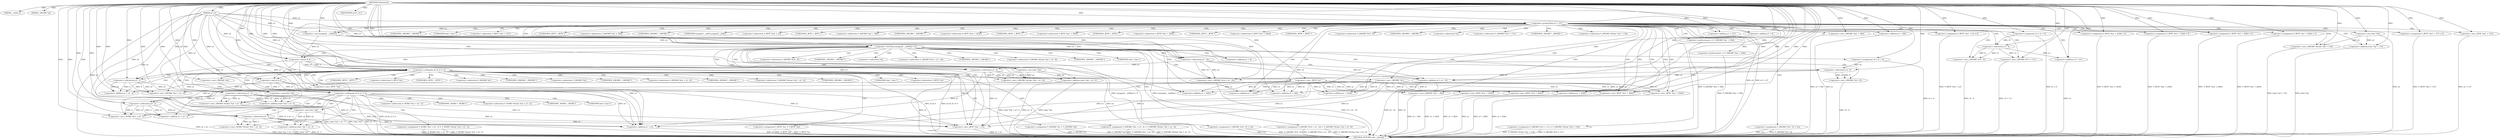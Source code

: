 digraph IGDstartelt {  
"1000103" [label = "(METHOD,IGDstartelt)" ]
"1000324" [label = "(METHOD_RETURN,void __fastcall)" ]
"1000104" [label = "(PARAM,__int64 a1)" ]
"1000105" [label = "(PARAM,_QWORD *a2)" ]
"1000106" [label = "(PARAM,int a3)" ]
"1000111" [label = "(<operator>.greaterThan,a3 > 127)" ]
"1000115" [label = "(<operator>.assignment,v5 = a1 + 8)" ]
"1000117" [label = "(<operator>.addition,a1 + 8)" ]
"1000120" [label = "(<operator>.assignment,*(_QWORD *)(v5 - 8) = *a2)" ]
"1000122" [label = "(<operator>.cast,(_QWORD *)(v5 - 8))" ]
"1000124" [label = "(<operator>.subtraction,v5 - 8)" ]
"1000129" [label = "(<operator>.assignment,*(_QWORD *)(v5 + 111) = *(_QWORD *)((char *)a2 + 119))" ]
"1000131" [label = "(<operator>.cast,(_QWORD *)(v5 + 111))" ]
"1000133" [label = "(<operator>.addition,v5 + 111)" ]
"1000137" [label = "(<operator>.cast,(_QWORD *)((char *)a2 + 119))" ]
"1000139" [label = "(<operator>.addition,(char *)a2 + 119)" ]
"1000140" [label = "(<operator>.cast,(char *)a2)" ]
"1000144" [label = "(<operator>.assignment,*(_BYTE *)(a1 + 127) = 0)" ]
"1000146" [label = "(<operator>.cast,(_BYTE *)(a1 + 127))" ]
"1000148" [label = "(<operator>.addition,a1 + 127)" ]
"1000152" [label = "(<operator>.preIncrement,++*(_DWORD *)(a1 + 384))" ]
"1000154" [label = "(<operator>.cast,(_DWORD *)(a1 + 384))" ]
"1000156" [label = "(<operator>.addition,a1 + 384)" ]
"1000162" [label = "(<operator>.lessThan,(unsigned __int64)a3 < 8)" ]
"1000163" [label = "(<operator>.cast,(unsigned __int64)a3)" ]
"1000169" [label = "(<operator>.notEquals,(a3 & 4) != 0)" ]
"1000170" [label = "(<operator>.and,a3 & 4)" ]
"1000175" [label = "(<operator>.assignment,*(_DWORD *)a1 = *(_DWORD *)a2)" ]
"1000177" [label = "(<operator>.cast,(_DWORD *)a1)" ]
"1000181" [label = "(<operator>.cast,(_DWORD *)a2)" ]
"1000184" [label = "(<operator>.assignment,*(_DWORD *)(a1 + a3 - 4) = *(_DWORD *)((char *)a2 + a3 - 4))" ]
"1000186" [label = "(<operator>.cast,(_DWORD *)(a1 + a3 - 4))" ]
"1000188" [label = "(<operator>.addition,a1 + a3 - 4)" ]
"1000190" [label = "(<operator>.subtraction,a3 - 4)" ]
"1000194" [label = "(<operator>.cast,(_DWORD *)((char *)a2 + a3 - 4))" ]
"1000196" [label = "(<operator>.addition,(char *)a2 + a3 - 4)" ]
"1000197" [label = "(<operator>.cast,(char *)a2)" ]
"1000200" [label = "(<operator>.subtraction,a3 - 4)" ]
"1000205" [label = "(IDENTIFIER,a3,if ( a3 ))" ]
"1000207" [label = "(<operator>.assignment,*(_BYTE *)a1 = *(_BYTE *)a2)" ]
"1000209" [label = "(<operator>.cast,(_BYTE *)a1)" ]
"1000213" [label = "(<operator>.cast,(_BYTE *)a2)" ]
"1000217" [label = "(<operator>.notEquals,(a3 & 2) != 0)" ]
"1000218" [label = "(<operator>.and,a3 & 2)" ]
"1000222" [label = "(<operator>.assignment,*(_WORD *)(a1 + a3 - 2) = *(_WORD *)((char *)a2 + a3 - 2))" ]
"1000224" [label = "(<operator>.cast,(_WORD *)(a1 + a3 - 2))" ]
"1000226" [label = "(<operator>.addition,a1 + a3 - 2)" ]
"1000228" [label = "(<operator>.subtraction,a3 - 2)" ]
"1000232" [label = "(<operator>.cast,(_WORD *)((char *)a2 + a3 - 2))" ]
"1000234" [label = "(<operator>.addition,(char *)a2 + a3 - 2)" ]
"1000235" [label = "(<operator>.cast,(char *)a2)" ]
"1000238" [label = "(<operator>.subtraction,a3 - 2)" ]
"1000243" [label = "(<operator>.assignment,v4 = a1 + 8)" ]
"1000245" [label = "(<operator>.addition,a1 + 8)" ]
"1000248" [label = "(<operator>.assignment,*(_QWORD *)(v4 - 8) = *a2)" ]
"1000250" [label = "(<operator>.cast,(_QWORD *)(v4 - 8))" ]
"1000252" [label = "(<operator>.subtraction,v4 - 8)" ]
"1000257" [label = "(<operator>.assignment,*(_QWORD *)(v4 + a3 - 16) = *(_QWORD *)((char *)a2 + a3 - 8))" ]
"1000259" [label = "(<operator>.cast,(_QWORD *)(v4 + a3 - 16))" ]
"1000261" [label = "(<operator>.addition,v4 + a3 - 16)" ]
"1000263" [label = "(<operator>.subtraction,a3 - 16)" ]
"1000267" [label = "(<operator>.cast,(_QWORD *)((char *)a2 + a3 - 8))" ]
"1000269" [label = "(<operator>.addition,(char *)a2 + a3 - 8)" ]
"1000270" [label = "(<operator>.cast,(char *)a2)" ]
"1000273" [label = "(<operator>.subtraction,a3 - 8)" ]
"1000276" [label = "(<operator>.assignment,*(_BYTE *)(a1 + a3) = 0)" ]
"1000278" [label = "(<operator>.cast,(_BYTE *)(a1 + a3))" ]
"1000280" [label = "(<operator>.addition,a1 + a3)" ]
"1000284" [label = "(<operator>.preIncrement,++*(_DWORD *)(a1 + 384))" ]
"1000286" [label = "(<operator>.cast,(_DWORD *)(a1 + 384))" ]
"1000288" [label = "(<operator>.addition,a1 + 384)" ]
"1000292" [label = "(<operator>.assignment,*(_BYTE *)(a1 + 2436) = 0)" ]
"1000294" [label = "(<operator>.cast,(_BYTE *)(a1 + 2436))" ]
"1000296" [label = "(<operator>.addition,a1 + 2436)" ]
"1000300" [label = "(<operator>.assignment,*(_BYTE *)(a1 + 2564) = 0)" ]
"1000302" [label = "(<operator>.cast,(_BYTE *)(a1 + 2564))" ]
"1000304" [label = "(<operator>.addition,a1 + 2564)" ]
"1000308" [label = "(<operator>.assignment,*(_BYTE *)(a1 + 2692) = 0)" ]
"1000310" [label = "(<operator>.cast,(_BYTE *)(a1 + 2692))" ]
"1000312" [label = "(<operator>.addition,a1 + 2692)" ]
"1000316" [label = "(<operator>.assignment,*(_BYTE *)(a1 + 2820) = 0)" ]
"1000318" [label = "(<operator>.cast,(_BYTE *)(a1 + 2820))" ]
"1000320" [label = "(<operator>.addition,a1 + 2820)" ]
"1000121" [label = "(<operator>.indirection,*(_QWORD *)(v5 - 8))" ]
"1000123" [label = "(UNKNOWN,_QWORD *,_QWORD *)" ]
"1000127" [label = "(<operator>.indirection,*a2)" ]
"1000130" [label = "(<operator>.indirection,*(_QWORD *)(v5 + 111))" ]
"1000132" [label = "(UNKNOWN,_QWORD *,_QWORD *)" ]
"1000136" [label = "(<operator>.indirection,*(_QWORD *)((char *)a2 + 119))" ]
"1000138" [label = "(UNKNOWN,_QWORD *,_QWORD *)" ]
"1000141" [label = "(UNKNOWN,char *,char *)" ]
"1000145" [label = "(<operator>.indirection,*(_BYTE *)(a1 + 127))" ]
"1000147" [label = "(UNKNOWN,_BYTE *,_BYTE *)" ]
"1000153" [label = "(<operator>.indirection,*(_DWORD *)(a1 + 384))" ]
"1000155" [label = "(UNKNOWN,_DWORD *,_DWORD *)" ]
"1000164" [label = "(UNKNOWN,unsigned __int64,unsigned __int64)" ]
"1000176" [label = "(<operator>.indirection,*(_DWORD *)a1)" ]
"1000178" [label = "(UNKNOWN,_DWORD *,_DWORD *)" ]
"1000180" [label = "(<operator>.indirection,*(_DWORD *)a2)" ]
"1000182" [label = "(UNKNOWN,_DWORD *,_DWORD *)" ]
"1000185" [label = "(<operator>.indirection,*(_DWORD *)(a1 + a3 - 4))" ]
"1000187" [label = "(UNKNOWN,_DWORD *,_DWORD *)" ]
"1000193" [label = "(<operator>.indirection,*(_DWORD *)((char *)a2 + a3 - 4))" ]
"1000195" [label = "(UNKNOWN,_DWORD *,_DWORD *)" ]
"1000198" [label = "(UNKNOWN,char *,char *)" ]
"1000208" [label = "(<operator>.indirection,*(_BYTE *)a1)" ]
"1000210" [label = "(UNKNOWN,_BYTE *,_BYTE *)" ]
"1000212" [label = "(<operator>.indirection,*(_BYTE *)a2)" ]
"1000214" [label = "(UNKNOWN,_BYTE *,_BYTE *)" ]
"1000223" [label = "(<operator>.indirection,*(_WORD *)(a1 + a3 - 2))" ]
"1000225" [label = "(UNKNOWN,_WORD *,_WORD *)" ]
"1000231" [label = "(<operator>.indirection,*(_WORD *)((char *)a2 + a3 - 2))" ]
"1000233" [label = "(UNKNOWN,_WORD *,_WORD *)" ]
"1000236" [label = "(UNKNOWN,char *,char *)" ]
"1000249" [label = "(<operator>.indirection,*(_QWORD *)(v4 - 8))" ]
"1000251" [label = "(UNKNOWN,_QWORD *,_QWORD *)" ]
"1000255" [label = "(<operator>.indirection,*a2)" ]
"1000258" [label = "(<operator>.indirection,*(_QWORD *)(v4 + a3 - 16))" ]
"1000260" [label = "(UNKNOWN,_QWORD *,_QWORD *)" ]
"1000266" [label = "(<operator>.indirection,*(_QWORD *)((char *)a2 + a3 - 8))" ]
"1000268" [label = "(UNKNOWN,_QWORD *,_QWORD *)" ]
"1000271" [label = "(UNKNOWN,char *,char *)" ]
"1000277" [label = "(<operator>.indirection,*(_BYTE *)(a1 + a3))" ]
"1000279" [label = "(UNKNOWN,_BYTE *,_BYTE *)" ]
"1000285" [label = "(<operator>.indirection,*(_DWORD *)(a1 + 384))" ]
"1000287" [label = "(UNKNOWN,_DWORD *,_DWORD *)" ]
"1000293" [label = "(<operator>.indirection,*(_BYTE *)(a1 + 2436))" ]
"1000295" [label = "(UNKNOWN,_BYTE *,_BYTE *)" ]
"1000301" [label = "(<operator>.indirection,*(_BYTE *)(a1 + 2564))" ]
"1000303" [label = "(UNKNOWN,_BYTE *,_BYTE *)" ]
"1000309" [label = "(<operator>.indirection,*(_BYTE *)(a1 + 2692))" ]
"1000311" [label = "(UNKNOWN,_BYTE *,_BYTE *)" ]
"1000317" [label = "(<operator>.indirection,*(_BYTE *)(a1 + 2820))" ]
"1000319" [label = "(UNKNOWN,_BYTE *,_BYTE *)" ]
  "1000300" -> "1000324"  [ label = "DDG: *(_BYTE *)(a1 + 2564)"] 
  "1000269" -> "1000324"  [ label = "DDG: a3 - 8"] 
  "1000207" -> "1000324"  [ label = "DDG: *(_BYTE *)a2"] 
  "1000129" -> "1000324"  [ label = "DDG: *(_QWORD *)((char *)a2 + 119)"] 
  "1000217" -> "1000324"  [ label = "DDG: a3 & 2"] 
  "1000196" -> "1000324"  [ label = "DDG: a3 - 4"] 
  "1000115" -> "1000324"  [ label = "DDG: a1 + 8"] 
  "1000197" -> "1000324"  [ label = "DDG: a2"] 
  "1000137" -> "1000324"  [ label = "DDG: (char *)a2 + 119"] 
  "1000120" -> "1000324"  [ label = "DDG: *a2"] 
  "1000162" -> "1000324"  [ label = "DDG: (unsigned __int64)a3"] 
  "1000222" -> "1000324"  [ label = "DDG: *(_WORD *)(a1 + a3 - 2)"] 
  "1000320" -> "1000324"  [ label = "DDG: a1"] 
  "1000267" -> "1000324"  [ label = "DDG: (char *)a2 + a3 - 8"] 
  "1000122" -> "1000324"  [ label = "DDG: v5 - 8"] 
  "1000257" -> "1000324"  [ label = "DDG: *(_QWORD *)(v4 + a3 - 16)"] 
  "1000140" -> "1000324"  [ label = "DDG: a2"] 
  "1000156" -> "1000324"  [ label = "DDG: a1"] 
  "1000217" -> "1000324"  [ label = "DDG: (a3 & 2) != 0"] 
  "1000232" -> "1000324"  [ label = "DDG: (char *)a2 + a3 - 2"] 
  "1000120" -> "1000324"  [ label = "DDG: *(_QWORD *)(v5 - 8)"] 
  "1000129" -> "1000324"  [ label = "DDG: *(_QWORD *)(v5 + 111)"] 
  "1000294" -> "1000324"  [ label = "DDG: a1 + 2436"] 
  "1000270" -> "1000324"  [ label = "DDG: a2"] 
  "1000318" -> "1000324"  [ label = "DDG: a1 + 2820"] 
  "1000133" -> "1000324"  [ label = "DDG: v5"] 
  "1000269" -> "1000324"  [ label = "DDG: (char *)a2"] 
  "1000257" -> "1000324"  [ label = "DDG: *(_QWORD *)((char *)a2 + a3 - 8)"] 
  "1000152" -> "1000324"  [ label = "DDG: *(_DWORD *)(a1 + 384)"] 
  "1000224" -> "1000324"  [ label = "DDG: a1 + a3 - 2"] 
  "1000131" -> "1000324"  [ label = "DDG: v5 + 111"] 
  "1000175" -> "1000324"  [ label = "DDG: *(_DWORD *)a2"] 
  "1000146" -> "1000324"  [ label = "DDG: a1 + 127"] 
  "1000280" -> "1000324"  [ label = "DDG: a3"] 
  "1000213" -> "1000324"  [ label = "DDG: a2"] 
  "1000235" -> "1000324"  [ label = "DDG: a2"] 
  "1000276" -> "1000324"  [ label = "DDG: *(_BYTE *)(a1 + a3)"] 
  "1000261" -> "1000324"  [ label = "DDG: a3 - 16"] 
  "1000302" -> "1000324"  [ label = "DDG: a1 + 2564"] 
  "1000292" -> "1000324"  [ label = "DDG: *(_BYTE *)(a1 + 2436)"] 
  "1000286" -> "1000324"  [ label = "DDG: a1 + 384"] 
  "1000248" -> "1000324"  [ label = "DDG: *a2"] 
  "1000184" -> "1000324"  [ label = "DDG: *(_DWORD *)(a1 + a3 - 4)"] 
  "1000184" -> "1000324"  [ label = "DDG: *(_DWORD *)((char *)a2 + a3 - 4)"] 
  "1000248" -> "1000324"  [ label = "DDG: *(_QWORD *)(v4 - 8)"] 
  "1000259" -> "1000324"  [ label = "DDG: v4 + a3 - 16"] 
  "1000250" -> "1000324"  [ label = "DDG: v4 - 8"] 
  "1000169" -> "1000324"  [ label = "DDG: a3 & 4"] 
  "1000222" -> "1000324"  [ label = "DDG: *(_WORD *)((char *)a2 + a3 - 2)"] 
  "1000316" -> "1000324"  [ label = "DDG: *(_BYTE *)(a1 + 2820)"] 
  "1000186" -> "1000324"  [ label = "DDG: a1 + a3 - 4"] 
  "1000207" -> "1000324"  [ label = "DDG: *(_BYTE *)a1"] 
  "1000278" -> "1000324"  [ label = "DDG: a1 + a3"] 
  "1000154" -> "1000324"  [ label = "DDG: a1 + 384"] 
  "1000175" -> "1000324"  [ label = "DDG: *(_DWORD *)a1"] 
  "1000194" -> "1000324"  [ label = "DDG: (char *)a2 + a3 - 4"] 
  "1000169" -> "1000324"  [ label = "DDG: (a3 & 4) != 0"] 
  "1000139" -> "1000324"  [ label = "DDG: (char *)a2"] 
  "1000144" -> "1000324"  [ label = "DDG: *(_BYTE *)(a1 + 127)"] 
  "1000234" -> "1000324"  [ label = "DDG: a3 - 2"] 
  "1000111" -> "1000324"  [ label = "DDG: a3"] 
  "1000308" -> "1000324"  [ label = "DDG: *(_BYTE *)(a1 + 2692)"] 
  "1000111" -> "1000324"  [ label = "DDG: a3 > 127"] 
  "1000196" -> "1000324"  [ label = "DDG: (char *)a2"] 
  "1000261" -> "1000324"  [ label = "DDG: v4"] 
  "1000243" -> "1000324"  [ label = "DDG: a1 + 8"] 
  "1000310" -> "1000324"  [ label = "DDG: a1 + 2692"] 
  "1000162" -> "1000324"  [ label = "DDG: (unsigned __int64)a3 < 8"] 
  "1000106" -> "1000324"  [ label = "DDG: a3"] 
  "1000234" -> "1000324"  [ label = "DDG: (char *)a2"] 
  "1000284" -> "1000324"  [ label = "DDG: *(_DWORD *)(a1 + 384)"] 
  "1000103" -> "1000104"  [ label = "DDG: "] 
  "1000103" -> "1000105"  [ label = "DDG: "] 
  "1000103" -> "1000106"  [ label = "DDG: "] 
  "1000106" -> "1000111"  [ label = "DDG: a3"] 
  "1000103" -> "1000111"  [ label = "DDG: "] 
  "1000103" -> "1000115"  [ label = "DDG: "] 
  "1000103" -> "1000117"  [ label = "DDG: "] 
  "1000124" -> "1000122"  [ label = "DDG: v5"] 
  "1000124" -> "1000122"  [ label = "DDG: 8"] 
  "1000115" -> "1000124"  [ label = "DDG: v5"] 
  "1000103" -> "1000124"  [ label = "DDG: "] 
  "1000124" -> "1000131"  [ label = "DDG: v5"] 
  "1000103" -> "1000131"  [ label = "DDG: "] 
  "1000124" -> "1000133"  [ label = "DDG: v5"] 
  "1000103" -> "1000133"  [ label = "DDG: "] 
  "1000140" -> "1000137"  [ label = "DDG: a2"] 
  "1000103" -> "1000137"  [ label = "DDG: "] 
  "1000140" -> "1000139"  [ label = "DDG: a2"] 
  "1000103" -> "1000140"  [ label = "DDG: "] 
  "1000103" -> "1000139"  [ label = "DDG: "] 
  "1000103" -> "1000144"  [ label = "DDG: "] 
  "1000103" -> "1000146"  [ label = "DDG: "] 
  "1000103" -> "1000148"  [ label = "DDG: "] 
  "1000103" -> "1000154"  [ label = "DDG: "] 
  "1000103" -> "1000156"  [ label = "DDG: "] 
  "1000163" -> "1000162"  [ label = "DDG: a3"] 
  "1000111" -> "1000163"  [ label = "DDG: a3"] 
  "1000106" -> "1000163"  [ label = "DDG: a3"] 
  "1000103" -> "1000163"  [ label = "DDG: "] 
  "1000103" -> "1000162"  [ label = "DDG: "] 
  "1000170" -> "1000169"  [ label = "DDG: a3"] 
  "1000170" -> "1000169"  [ label = "DDG: 4"] 
  "1000163" -> "1000170"  [ label = "DDG: a3"] 
  "1000106" -> "1000170"  [ label = "DDG: a3"] 
  "1000103" -> "1000170"  [ label = "DDG: "] 
  "1000103" -> "1000169"  [ label = "DDG: "] 
  "1000103" -> "1000177"  [ label = "DDG: "] 
  "1000103" -> "1000181"  [ label = "DDG: "] 
  "1000177" -> "1000186"  [ label = "DDG: a1"] 
  "1000103" -> "1000186"  [ label = "DDG: "] 
  "1000190" -> "1000186"  [ label = "DDG: a3"] 
  "1000190" -> "1000186"  [ label = "DDG: 4"] 
  "1000177" -> "1000188"  [ label = "DDG: a1"] 
  "1000103" -> "1000188"  [ label = "DDG: "] 
  "1000190" -> "1000188"  [ label = "DDG: a3"] 
  "1000190" -> "1000188"  [ label = "DDG: 4"] 
  "1000170" -> "1000190"  [ label = "DDG: a3"] 
  "1000106" -> "1000190"  [ label = "DDG: a3"] 
  "1000103" -> "1000190"  [ label = "DDG: "] 
  "1000197" -> "1000194"  [ label = "DDG: a2"] 
  "1000200" -> "1000194"  [ label = "DDG: a3"] 
  "1000200" -> "1000194"  [ label = "DDG: 4"] 
  "1000197" -> "1000196"  [ label = "DDG: a2"] 
  "1000181" -> "1000197"  [ label = "DDG: a2"] 
  "1000103" -> "1000197"  [ label = "DDG: "] 
  "1000200" -> "1000196"  [ label = "DDG: a3"] 
  "1000200" -> "1000196"  [ label = "DDG: 4"] 
  "1000190" -> "1000200"  [ label = "DDG: a3"] 
  "1000106" -> "1000200"  [ label = "DDG: a3"] 
  "1000103" -> "1000200"  [ label = "DDG: "] 
  "1000103" -> "1000205"  [ label = "DDG: "] 
  "1000103" -> "1000209"  [ label = "DDG: "] 
  "1000103" -> "1000213"  [ label = "DDG: "] 
  "1000218" -> "1000217"  [ label = "DDG: a3"] 
  "1000218" -> "1000217"  [ label = "DDG: 2"] 
  "1000170" -> "1000218"  [ label = "DDG: a3"] 
  "1000106" -> "1000218"  [ label = "DDG: a3"] 
  "1000103" -> "1000218"  [ label = "DDG: "] 
  "1000103" -> "1000217"  [ label = "DDG: "] 
  "1000209" -> "1000224"  [ label = "DDG: a1"] 
  "1000103" -> "1000224"  [ label = "DDG: "] 
  "1000228" -> "1000224"  [ label = "DDG: a3"] 
  "1000228" -> "1000224"  [ label = "DDG: 2"] 
  "1000209" -> "1000226"  [ label = "DDG: a1"] 
  "1000103" -> "1000226"  [ label = "DDG: "] 
  "1000228" -> "1000226"  [ label = "DDG: a3"] 
  "1000228" -> "1000226"  [ label = "DDG: 2"] 
  "1000218" -> "1000228"  [ label = "DDG: a3"] 
  "1000106" -> "1000228"  [ label = "DDG: a3"] 
  "1000103" -> "1000228"  [ label = "DDG: "] 
  "1000235" -> "1000232"  [ label = "DDG: a2"] 
  "1000238" -> "1000232"  [ label = "DDG: a3"] 
  "1000238" -> "1000232"  [ label = "DDG: 2"] 
  "1000235" -> "1000234"  [ label = "DDG: a2"] 
  "1000213" -> "1000235"  [ label = "DDG: a2"] 
  "1000103" -> "1000235"  [ label = "DDG: "] 
  "1000238" -> "1000234"  [ label = "DDG: a3"] 
  "1000238" -> "1000234"  [ label = "DDG: 2"] 
  "1000228" -> "1000238"  [ label = "DDG: a3"] 
  "1000106" -> "1000238"  [ label = "DDG: a3"] 
  "1000103" -> "1000238"  [ label = "DDG: "] 
  "1000103" -> "1000243"  [ label = "DDG: "] 
  "1000103" -> "1000245"  [ label = "DDG: "] 
  "1000252" -> "1000250"  [ label = "DDG: v4"] 
  "1000252" -> "1000250"  [ label = "DDG: 8"] 
  "1000243" -> "1000252"  [ label = "DDG: v4"] 
  "1000103" -> "1000252"  [ label = "DDG: "] 
  "1000252" -> "1000259"  [ label = "DDG: v4"] 
  "1000103" -> "1000259"  [ label = "DDG: "] 
  "1000263" -> "1000259"  [ label = "DDG: a3"] 
  "1000263" -> "1000259"  [ label = "DDG: 16"] 
  "1000252" -> "1000261"  [ label = "DDG: v4"] 
  "1000103" -> "1000261"  [ label = "DDG: "] 
  "1000263" -> "1000261"  [ label = "DDG: a3"] 
  "1000263" -> "1000261"  [ label = "DDG: 16"] 
  "1000163" -> "1000263"  [ label = "DDG: a3"] 
  "1000106" -> "1000263"  [ label = "DDG: a3"] 
  "1000103" -> "1000263"  [ label = "DDG: "] 
  "1000270" -> "1000267"  [ label = "DDG: a2"] 
  "1000273" -> "1000267"  [ label = "DDG: a3"] 
  "1000273" -> "1000267"  [ label = "DDG: 8"] 
  "1000270" -> "1000269"  [ label = "DDG: a2"] 
  "1000103" -> "1000270"  [ label = "DDG: "] 
  "1000273" -> "1000269"  [ label = "DDG: a3"] 
  "1000273" -> "1000269"  [ label = "DDG: 8"] 
  "1000263" -> "1000273"  [ label = "DDG: a3"] 
  "1000106" -> "1000273"  [ label = "DDG: a3"] 
  "1000103" -> "1000273"  [ label = "DDG: "] 
  "1000103" -> "1000276"  [ label = "DDG: "] 
  "1000209" -> "1000278"  [ label = "DDG: a1"] 
  "1000103" -> "1000278"  [ label = "DDG: "] 
  "1000177" -> "1000278"  [ label = "DDG: a1"] 
  "1000238" -> "1000278"  [ label = "DDG: a3"] 
  "1000273" -> "1000278"  [ label = "DDG: a3"] 
  "1000170" -> "1000278"  [ label = "DDG: a3"] 
  "1000200" -> "1000278"  [ label = "DDG: a3"] 
  "1000218" -> "1000278"  [ label = "DDG: a3"] 
  "1000106" -> "1000278"  [ label = "DDG: a3"] 
  "1000209" -> "1000280"  [ label = "DDG: a1"] 
  "1000103" -> "1000280"  [ label = "DDG: "] 
  "1000177" -> "1000280"  [ label = "DDG: a1"] 
  "1000238" -> "1000280"  [ label = "DDG: a3"] 
  "1000273" -> "1000280"  [ label = "DDG: a3"] 
  "1000170" -> "1000280"  [ label = "DDG: a3"] 
  "1000200" -> "1000280"  [ label = "DDG: a3"] 
  "1000218" -> "1000280"  [ label = "DDG: a3"] 
  "1000106" -> "1000280"  [ label = "DDG: a3"] 
  "1000103" -> "1000286"  [ label = "DDG: "] 
  "1000209" -> "1000286"  [ label = "DDG: a1"] 
  "1000177" -> "1000286"  [ label = "DDG: a1"] 
  "1000103" -> "1000288"  [ label = "DDG: "] 
  "1000209" -> "1000288"  [ label = "DDG: a1"] 
  "1000177" -> "1000288"  [ label = "DDG: a1"] 
  "1000103" -> "1000292"  [ label = "DDG: "] 
  "1000103" -> "1000294"  [ label = "DDG: "] 
  "1000209" -> "1000294"  [ label = "DDG: a1"] 
  "1000177" -> "1000294"  [ label = "DDG: a1"] 
  "1000103" -> "1000296"  [ label = "DDG: "] 
  "1000209" -> "1000296"  [ label = "DDG: a1"] 
  "1000177" -> "1000296"  [ label = "DDG: a1"] 
  "1000103" -> "1000300"  [ label = "DDG: "] 
  "1000103" -> "1000302"  [ label = "DDG: "] 
  "1000209" -> "1000302"  [ label = "DDG: a1"] 
  "1000177" -> "1000302"  [ label = "DDG: a1"] 
  "1000103" -> "1000304"  [ label = "DDG: "] 
  "1000209" -> "1000304"  [ label = "DDG: a1"] 
  "1000177" -> "1000304"  [ label = "DDG: a1"] 
  "1000103" -> "1000308"  [ label = "DDG: "] 
  "1000103" -> "1000310"  [ label = "DDG: "] 
  "1000209" -> "1000310"  [ label = "DDG: a1"] 
  "1000177" -> "1000310"  [ label = "DDG: a1"] 
  "1000103" -> "1000312"  [ label = "DDG: "] 
  "1000209" -> "1000312"  [ label = "DDG: a1"] 
  "1000177" -> "1000312"  [ label = "DDG: a1"] 
  "1000103" -> "1000316"  [ label = "DDG: "] 
  "1000103" -> "1000318"  [ label = "DDG: "] 
  "1000209" -> "1000318"  [ label = "DDG: a1"] 
  "1000177" -> "1000318"  [ label = "DDG: a1"] 
  "1000103" -> "1000320"  [ label = "DDG: "] 
  "1000209" -> "1000320"  [ label = "DDG: a1"] 
  "1000177" -> "1000320"  [ label = "DDG: a1"] 
  "1000111" -> "1000127"  [ label = "CDG: "] 
  "1000111" -> "1000124"  [ label = "CDG: "] 
  "1000111" -> "1000123"  [ label = "CDG: "] 
  "1000111" -> "1000122"  [ label = "CDG: "] 
  "1000111" -> "1000121"  [ label = "CDG: "] 
  "1000111" -> "1000120"  [ label = "CDG: "] 
  "1000111" -> "1000117"  [ label = "CDG: "] 
  "1000111" -> "1000115"  [ label = "CDG: "] 
  "1000111" -> "1000144"  [ label = "CDG: "] 
  "1000111" -> "1000141"  [ label = "CDG: "] 
  "1000111" -> "1000140"  [ label = "CDG: "] 
  "1000111" -> "1000139"  [ label = "CDG: "] 
  "1000111" -> "1000138"  [ label = "CDG: "] 
  "1000111" -> "1000137"  [ label = "CDG: "] 
  "1000111" -> "1000136"  [ label = "CDG: "] 
  "1000111" -> "1000133"  [ label = "CDG: "] 
  "1000111" -> "1000132"  [ label = "CDG: "] 
  "1000111" -> "1000131"  [ label = "CDG: "] 
  "1000111" -> "1000130"  [ label = "CDG: "] 
  "1000111" -> "1000129"  [ label = "CDG: "] 
  "1000111" -> "1000156"  [ label = "CDG: "] 
  "1000111" -> "1000155"  [ label = "CDG: "] 
  "1000111" -> "1000154"  [ label = "CDG: "] 
  "1000111" -> "1000153"  [ label = "CDG: "] 
  "1000111" -> "1000152"  [ label = "CDG: "] 
  "1000111" -> "1000148"  [ label = "CDG: "] 
  "1000111" -> "1000147"  [ label = "CDG: "] 
  "1000111" -> "1000146"  [ label = "CDG: "] 
  "1000111" -> "1000145"  [ label = "CDG: "] 
  "1000111" -> "1000164"  [ label = "CDG: "] 
  "1000111" -> "1000163"  [ label = "CDG: "] 
  "1000111" -> "1000162"  [ label = "CDG: "] 
  "1000111" -> "1000288"  [ label = "CDG: "] 
  "1000111" -> "1000287"  [ label = "CDG: "] 
  "1000111" -> "1000286"  [ label = "CDG: "] 
  "1000111" -> "1000285"  [ label = "CDG: "] 
  "1000111" -> "1000284"  [ label = "CDG: "] 
  "1000111" -> "1000280"  [ label = "CDG: "] 
  "1000111" -> "1000279"  [ label = "CDG: "] 
  "1000111" -> "1000278"  [ label = "CDG: "] 
  "1000111" -> "1000277"  [ label = "CDG: "] 
  "1000111" -> "1000276"  [ label = "CDG: "] 
  "1000111" -> "1000304"  [ label = "CDG: "] 
  "1000111" -> "1000303"  [ label = "CDG: "] 
  "1000111" -> "1000302"  [ label = "CDG: "] 
  "1000111" -> "1000301"  [ label = "CDG: "] 
  "1000111" -> "1000300"  [ label = "CDG: "] 
  "1000111" -> "1000296"  [ label = "CDG: "] 
  "1000111" -> "1000295"  [ label = "CDG: "] 
  "1000111" -> "1000294"  [ label = "CDG: "] 
  "1000111" -> "1000293"  [ label = "CDG: "] 
  "1000111" -> "1000292"  [ label = "CDG: "] 
  "1000111" -> "1000320"  [ label = "CDG: "] 
  "1000111" -> "1000319"  [ label = "CDG: "] 
  "1000111" -> "1000318"  [ label = "CDG: "] 
  "1000111" -> "1000317"  [ label = "CDG: "] 
  "1000111" -> "1000316"  [ label = "CDG: "] 
  "1000111" -> "1000312"  [ label = "CDG: "] 
  "1000111" -> "1000311"  [ label = "CDG: "] 
  "1000111" -> "1000310"  [ label = "CDG: "] 
  "1000111" -> "1000309"  [ label = "CDG: "] 
  "1000111" -> "1000308"  [ label = "CDG: "] 
  "1000162" -> "1000170"  [ label = "CDG: "] 
  "1000162" -> "1000169"  [ label = "CDG: "] 
  "1000162" -> "1000255"  [ label = "CDG: "] 
  "1000162" -> "1000252"  [ label = "CDG: "] 
  "1000162" -> "1000251"  [ label = "CDG: "] 
  "1000162" -> "1000250"  [ label = "CDG: "] 
  "1000162" -> "1000249"  [ label = "CDG: "] 
  "1000162" -> "1000248"  [ label = "CDG: "] 
  "1000162" -> "1000245"  [ label = "CDG: "] 
  "1000162" -> "1000243"  [ label = "CDG: "] 
  "1000162" -> "1000271"  [ label = "CDG: "] 
  "1000162" -> "1000270"  [ label = "CDG: "] 
  "1000162" -> "1000269"  [ label = "CDG: "] 
  "1000162" -> "1000268"  [ label = "CDG: "] 
  "1000162" -> "1000267"  [ label = "CDG: "] 
  "1000162" -> "1000266"  [ label = "CDG: "] 
  "1000162" -> "1000263"  [ label = "CDG: "] 
  "1000162" -> "1000261"  [ label = "CDG: "] 
  "1000162" -> "1000260"  [ label = "CDG: "] 
  "1000162" -> "1000259"  [ label = "CDG: "] 
  "1000162" -> "1000258"  [ label = "CDG: "] 
  "1000162" -> "1000257"  [ label = "CDG: "] 
  "1000162" -> "1000273"  [ label = "CDG: "] 
  "1000169" -> "1000176"  [ label = "CDG: "] 
  "1000169" -> "1000175"  [ label = "CDG: "] 
  "1000169" -> "1000190"  [ label = "CDG: "] 
  "1000169" -> "1000188"  [ label = "CDG: "] 
  "1000169" -> "1000187"  [ label = "CDG: "] 
  "1000169" -> "1000186"  [ label = "CDG: "] 
  "1000169" -> "1000185"  [ label = "CDG: "] 
  "1000169" -> "1000184"  [ label = "CDG: "] 
  "1000169" -> "1000182"  [ label = "CDG: "] 
  "1000169" -> "1000181"  [ label = "CDG: "] 
  "1000169" -> "1000180"  [ label = "CDG: "] 
  "1000169" -> "1000178"  [ label = "CDG: "] 
  "1000169" -> "1000177"  [ label = "CDG: "] 
  "1000169" -> "1000200"  [ label = "CDG: "] 
  "1000169" -> "1000198"  [ label = "CDG: "] 
  "1000169" -> "1000197"  [ label = "CDG: "] 
  "1000169" -> "1000196"  [ label = "CDG: "] 
  "1000169" -> "1000195"  [ label = "CDG: "] 
  "1000169" -> "1000194"  [ label = "CDG: "] 
  "1000169" -> "1000193"  [ label = "CDG: "] 
  "1000169" -> "1000208"  [ label = "CDG: "] 
  "1000169" -> "1000207"  [ label = "CDG: "] 
  "1000169" -> "1000218"  [ label = "CDG: "] 
  "1000169" -> "1000217"  [ label = "CDG: "] 
  "1000169" -> "1000214"  [ label = "CDG: "] 
  "1000169" -> "1000213"  [ label = "CDG: "] 
  "1000169" -> "1000212"  [ label = "CDG: "] 
  "1000169" -> "1000210"  [ label = "CDG: "] 
  "1000169" -> "1000209"  [ label = "CDG: "] 
  "1000217" -> "1000224"  [ label = "CDG: "] 
  "1000217" -> "1000223"  [ label = "CDG: "] 
  "1000217" -> "1000222"  [ label = "CDG: "] 
  "1000217" -> "1000238"  [ label = "CDG: "] 
  "1000217" -> "1000236"  [ label = "CDG: "] 
  "1000217" -> "1000235"  [ label = "CDG: "] 
  "1000217" -> "1000234"  [ label = "CDG: "] 
  "1000217" -> "1000233"  [ label = "CDG: "] 
  "1000217" -> "1000232"  [ label = "CDG: "] 
  "1000217" -> "1000231"  [ label = "CDG: "] 
  "1000217" -> "1000228"  [ label = "CDG: "] 
  "1000217" -> "1000226"  [ label = "CDG: "] 
  "1000217" -> "1000225"  [ label = "CDG: "] 
}
